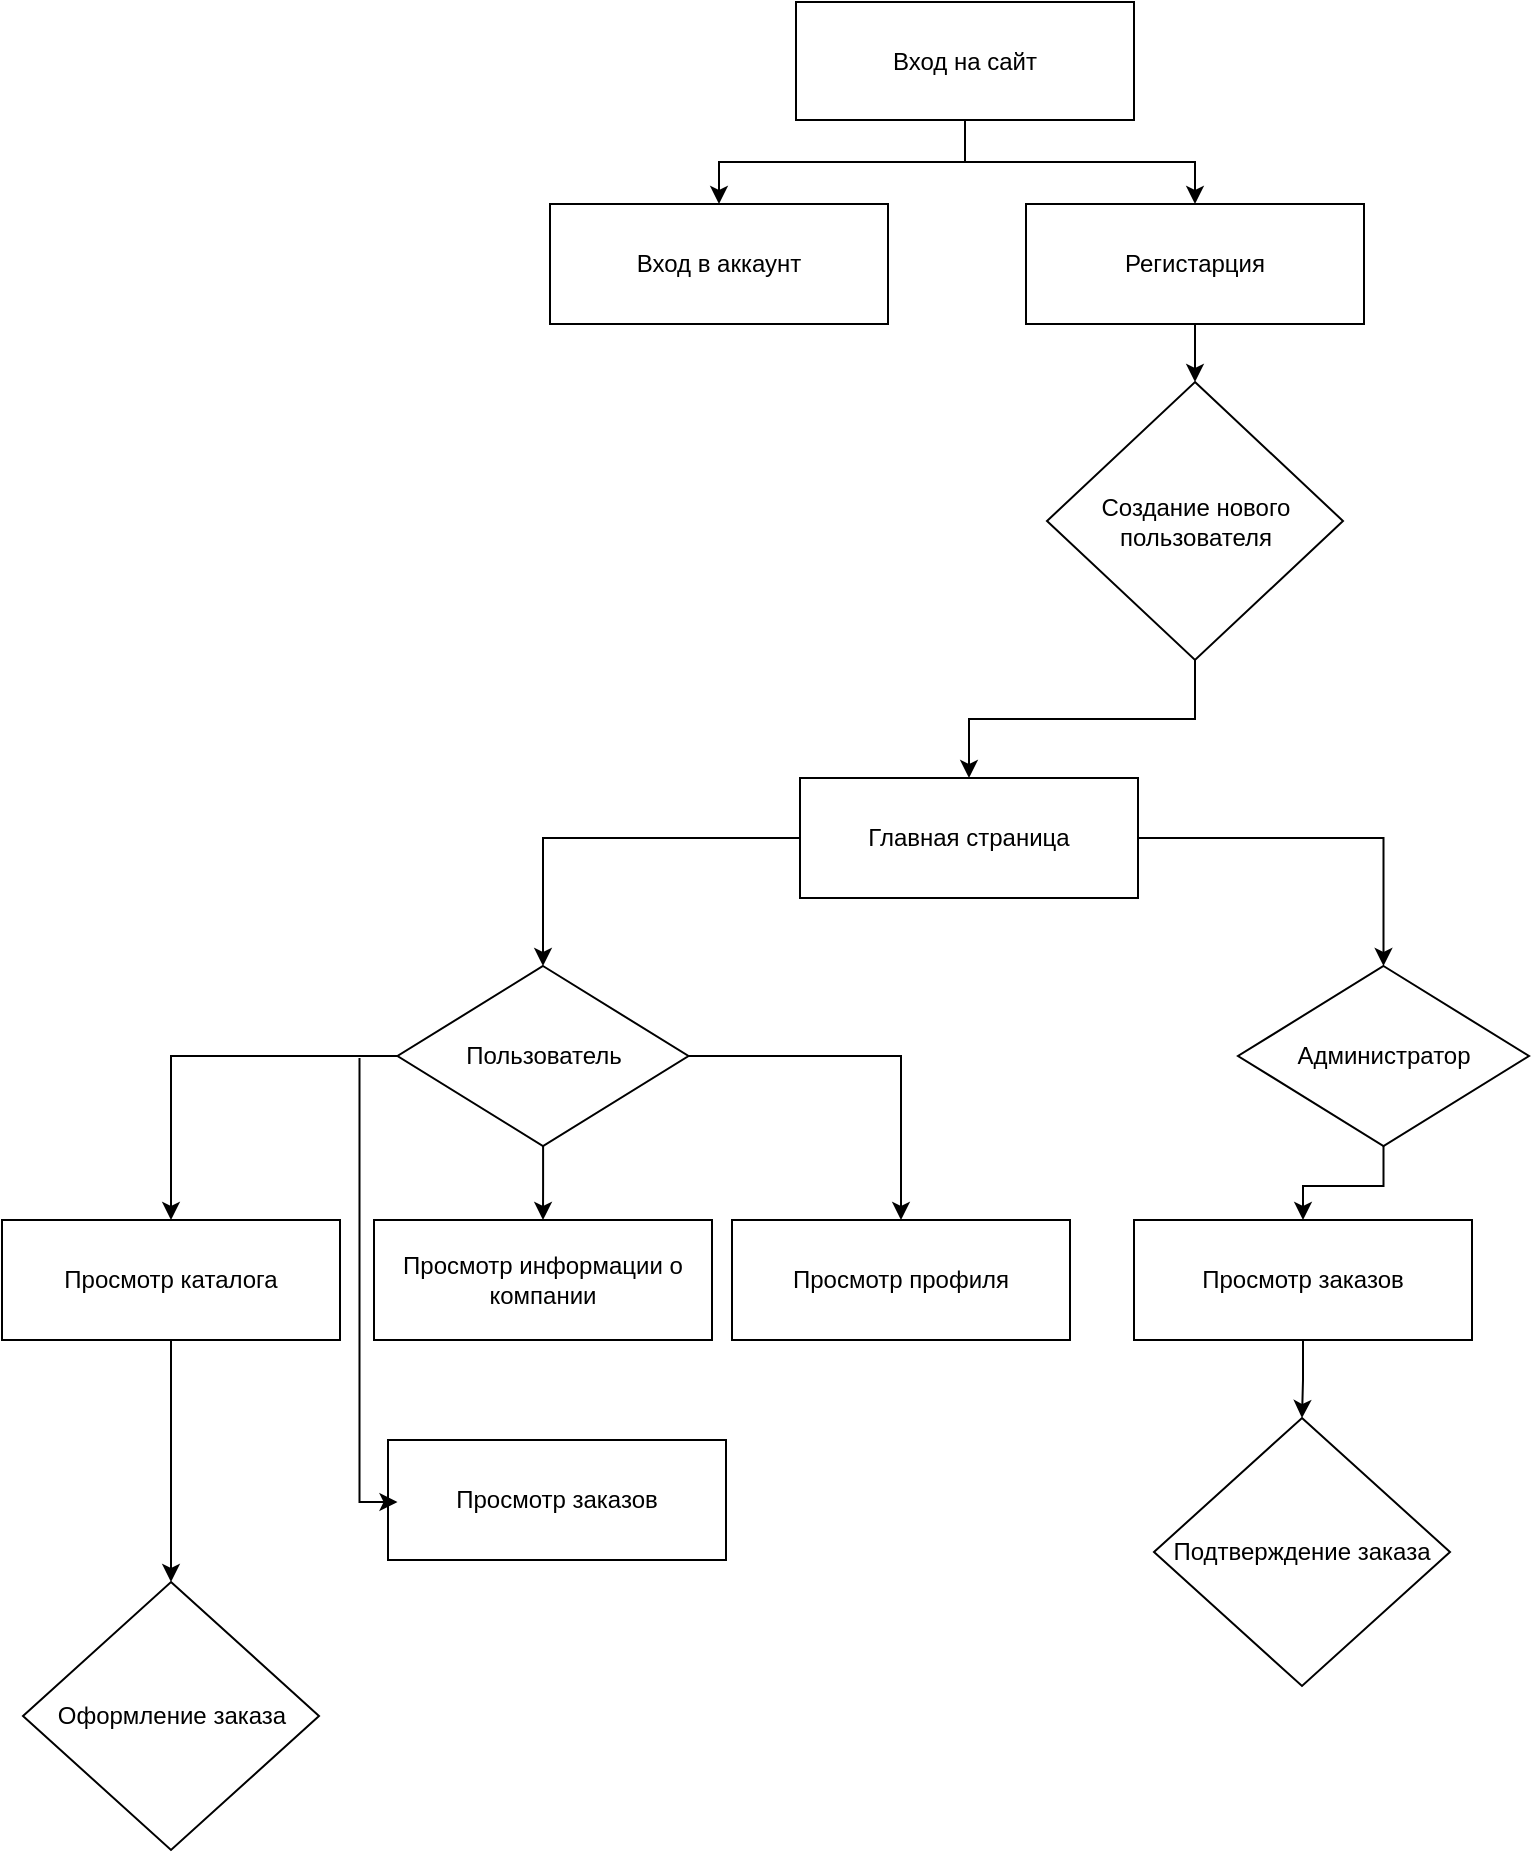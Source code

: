 <mxfile version="24.2.7" type="device">
  <diagram name="Страница 1" id="Nqf2eU9-Et3wWqFH45WW">
    <mxGraphModel dx="1687" dy="962" grid="0" gridSize="10" guides="1" tooltips="1" connect="1" arrows="1" fold="1" page="1" pageScale="1" pageWidth="827" pageHeight="1169" math="0" shadow="0">
      <root>
        <mxCell id="0" />
        <mxCell id="1" parent="0" />
        <mxCell id="rAwc-EP8VlkbTO5N2DLg-17" style="edgeStyle=orthogonalEdgeStyle;rounded=0;orthogonalLoop=1;jettySize=auto;html=1;" parent="1" source="rAwc-EP8VlkbTO5N2DLg-1" target="rAwc-EP8VlkbTO5N2DLg-6" edge="1">
          <mxGeometry relative="1" as="geometry" />
        </mxCell>
        <mxCell id="rAwc-EP8VlkbTO5N2DLg-18" style="edgeStyle=orthogonalEdgeStyle;rounded=0;orthogonalLoop=1;jettySize=auto;html=1;" parent="1" source="rAwc-EP8VlkbTO5N2DLg-1" target="rAwc-EP8VlkbTO5N2DLg-8" edge="1">
          <mxGeometry relative="1" as="geometry" />
        </mxCell>
        <mxCell id="rAwc-EP8VlkbTO5N2DLg-1" value="Вход на сайт" style="rounded=0;whiteSpace=wrap;html=1;" parent="1" vertex="1">
          <mxGeometry x="423" y="35" width="169" height="59" as="geometry" />
        </mxCell>
        <mxCell id="rAwc-EP8VlkbTO5N2DLg-21" style="edgeStyle=orthogonalEdgeStyle;rounded=0;orthogonalLoop=1;jettySize=auto;html=1;entryX=0.5;entryY=0;entryDx=0;entryDy=0;" parent="1" source="rAwc-EP8VlkbTO5N2DLg-3" target="rAwc-EP8VlkbTO5N2DLg-10" edge="1">
          <mxGeometry relative="1" as="geometry" />
        </mxCell>
        <mxCell id="rAwc-EP8VlkbTO5N2DLg-28" style="edgeStyle=orthogonalEdgeStyle;rounded=0;orthogonalLoop=1;jettySize=auto;html=1;" parent="1" source="rAwc-EP8VlkbTO5N2DLg-3" target="rAwc-EP8VlkbTO5N2DLg-27" edge="1">
          <mxGeometry relative="1" as="geometry" />
        </mxCell>
        <mxCell id="rAwc-EP8VlkbTO5N2DLg-3" value="Главная страница" style="rounded=0;whiteSpace=wrap;html=1;" parent="1" vertex="1">
          <mxGeometry x="425" y="423" width="169" height="60" as="geometry" />
        </mxCell>
        <mxCell id="rAwc-EP8VlkbTO5N2DLg-6" value="Вход в аккаунт" style="rounded=0;whiteSpace=wrap;html=1;" parent="1" vertex="1">
          <mxGeometry x="300" y="136" width="169" height="60" as="geometry" />
        </mxCell>
        <mxCell id="rAwc-EP8VlkbTO5N2DLg-19" style="edgeStyle=orthogonalEdgeStyle;rounded=0;orthogonalLoop=1;jettySize=auto;html=1;entryX=0.5;entryY=0;entryDx=0;entryDy=0;" parent="1" source="rAwc-EP8VlkbTO5N2DLg-8" target="rAwc-EP8VlkbTO5N2DLg-9" edge="1">
          <mxGeometry relative="1" as="geometry" />
        </mxCell>
        <mxCell id="rAwc-EP8VlkbTO5N2DLg-8" value="Регистарция" style="rounded=0;whiteSpace=wrap;html=1;" parent="1" vertex="1">
          <mxGeometry x="538" y="136" width="169" height="60" as="geometry" />
        </mxCell>
        <mxCell id="rAwc-EP8VlkbTO5N2DLg-20" style="edgeStyle=orthogonalEdgeStyle;rounded=0;orthogonalLoop=1;jettySize=auto;html=1;" parent="1" source="rAwc-EP8VlkbTO5N2DLg-9" target="rAwc-EP8VlkbTO5N2DLg-3" edge="1">
          <mxGeometry relative="1" as="geometry" />
        </mxCell>
        <mxCell id="rAwc-EP8VlkbTO5N2DLg-9" value="Создание нового пользователя" style="rhombus;whiteSpace=wrap;html=1;" parent="1" vertex="1">
          <mxGeometry x="548.5" y="225" width="148" height="139" as="geometry" />
        </mxCell>
        <mxCell id="rAwc-EP8VlkbTO5N2DLg-22" style="edgeStyle=orthogonalEdgeStyle;rounded=0;orthogonalLoop=1;jettySize=auto;html=1;" parent="1" source="rAwc-EP8VlkbTO5N2DLg-10" target="rAwc-EP8VlkbTO5N2DLg-11" edge="1">
          <mxGeometry relative="1" as="geometry" />
        </mxCell>
        <mxCell id="rAwc-EP8VlkbTO5N2DLg-23" style="edgeStyle=orthogonalEdgeStyle;rounded=0;orthogonalLoop=1;jettySize=auto;html=1;" parent="1" source="rAwc-EP8VlkbTO5N2DLg-10" target="rAwc-EP8VlkbTO5N2DLg-12" edge="1">
          <mxGeometry relative="1" as="geometry" />
        </mxCell>
        <mxCell id="rAwc-EP8VlkbTO5N2DLg-24" style="edgeStyle=orthogonalEdgeStyle;rounded=0;orthogonalLoop=1;jettySize=auto;html=1;" parent="1" source="rAwc-EP8VlkbTO5N2DLg-10" target="rAwc-EP8VlkbTO5N2DLg-13" edge="1">
          <mxGeometry relative="1" as="geometry" />
        </mxCell>
        <mxCell id="rAwc-EP8VlkbTO5N2DLg-10" value="Пользователь" style="rhombus;whiteSpace=wrap;html=1;" parent="1" vertex="1">
          <mxGeometry x="223.75" y="517" width="145.5" height="90" as="geometry" />
        </mxCell>
        <mxCell id="rAwc-EP8VlkbTO5N2DLg-25" style="edgeStyle=orthogonalEdgeStyle;rounded=0;orthogonalLoop=1;jettySize=auto;html=1;" parent="1" source="rAwc-EP8VlkbTO5N2DLg-11" target="rAwc-EP8VlkbTO5N2DLg-14" edge="1">
          <mxGeometry relative="1" as="geometry" />
        </mxCell>
        <mxCell id="rAwc-EP8VlkbTO5N2DLg-11" value="Просмотр каталога" style="rounded=0;whiteSpace=wrap;html=1;" parent="1" vertex="1">
          <mxGeometry x="26" y="644" width="169" height="60" as="geometry" />
        </mxCell>
        <mxCell id="rAwc-EP8VlkbTO5N2DLg-12" value="Просмотр информации о компании" style="rounded=0;whiteSpace=wrap;html=1;" parent="1" vertex="1">
          <mxGeometry x="212" y="644" width="169" height="60" as="geometry" />
        </mxCell>
        <mxCell id="rAwc-EP8VlkbTO5N2DLg-13" value="Просмотр профиля" style="rounded=0;whiteSpace=wrap;html=1;" parent="1" vertex="1">
          <mxGeometry x="391" y="644" width="169" height="60" as="geometry" />
        </mxCell>
        <mxCell id="rAwc-EP8VlkbTO5N2DLg-14" value="Оформление заказа" style="rhombus;whiteSpace=wrap;html=1;" parent="1" vertex="1">
          <mxGeometry x="36.5" y="825" width="148" height="134" as="geometry" />
        </mxCell>
        <mxCell id="rAwc-EP8VlkbTO5N2DLg-30" style="edgeStyle=orthogonalEdgeStyle;rounded=0;orthogonalLoop=1;jettySize=auto;html=1;" parent="1" source="rAwc-EP8VlkbTO5N2DLg-27" target="rAwc-EP8VlkbTO5N2DLg-29" edge="1">
          <mxGeometry relative="1" as="geometry" />
        </mxCell>
        <mxCell id="rAwc-EP8VlkbTO5N2DLg-27" value="Администратор" style="rhombus;whiteSpace=wrap;html=1;" parent="1" vertex="1">
          <mxGeometry x="644" y="517" width="145.5" height="90" as="geometry" />
        </mxCell>
        <mxCell id="rAwc-EP8VlkbTO5N2DLg-33" style="edgeStyle=orthogonalEdgeStyle;rounded=0;orthogonalLoop=1;jettySize=auto;html=1;" parent="1" source="rAwc-EP8VlkbTO5N2DLg-29" target="rAwc-EP8VlkbTO5N2DLg-32" edge="1">
          <mxGeometry relative="1" as="geometry" />
        </mxCell>
        <mxCell id="rAwc-EP8VlkbTO5N2DLg-29" value="Просмотр заказов" style="rounded=0;whiteSpace=wrap;html=1;" parent="1" vertex="1">
          <mxGeometry x="592" y="644" width="169" height="60" as="geometry" />
        </mxCell>
        <mxCell id="rAwc-EP8VlkbTO5N2DLg-32" value="Подтверждение заказа" style="rhombus;whiteSpace=wrap;html=1;" parent="1" vertex="1">
          <mxGeometry x="602" y="743" width="148" height="134" as="geometry" />
        </mxCell>
        <mxCell id="rAwc-EP8VlkbTO5N2DLg-34" value="Просмотр заказов&lt;br&gt;" style="rounded=0;whiteSpace=wrap;html=1;" parent="1" vertex="1">
          <mxGeometry x="219" y="754" width="169" height="60" as="geometry" />
        </mxCell>
        <mxCell id="rAwc-EP8VlkbTO5N2DLg-39" value="" style="endArrow=classic;html=1;rounded=0;entryX=0;entryY=0.5;entryDx=0;entryDy=0;" parent="1" edge="1">
          <mxGeometry width="50" height="50" relative="1" as="geometry">
            <mxPoint x="204.75" y="563" as="sourcePoint" />
            <mxPoint x="223.75" y="785" as="targetPoint" />
            <Array as="points">
              <mxPoint x="204.75" y="785" />
            </Array>
          </mxGeometry>
        </mxCell>
      </root>
    </mxGraphModel>
  </diagram>
</mxfile>
